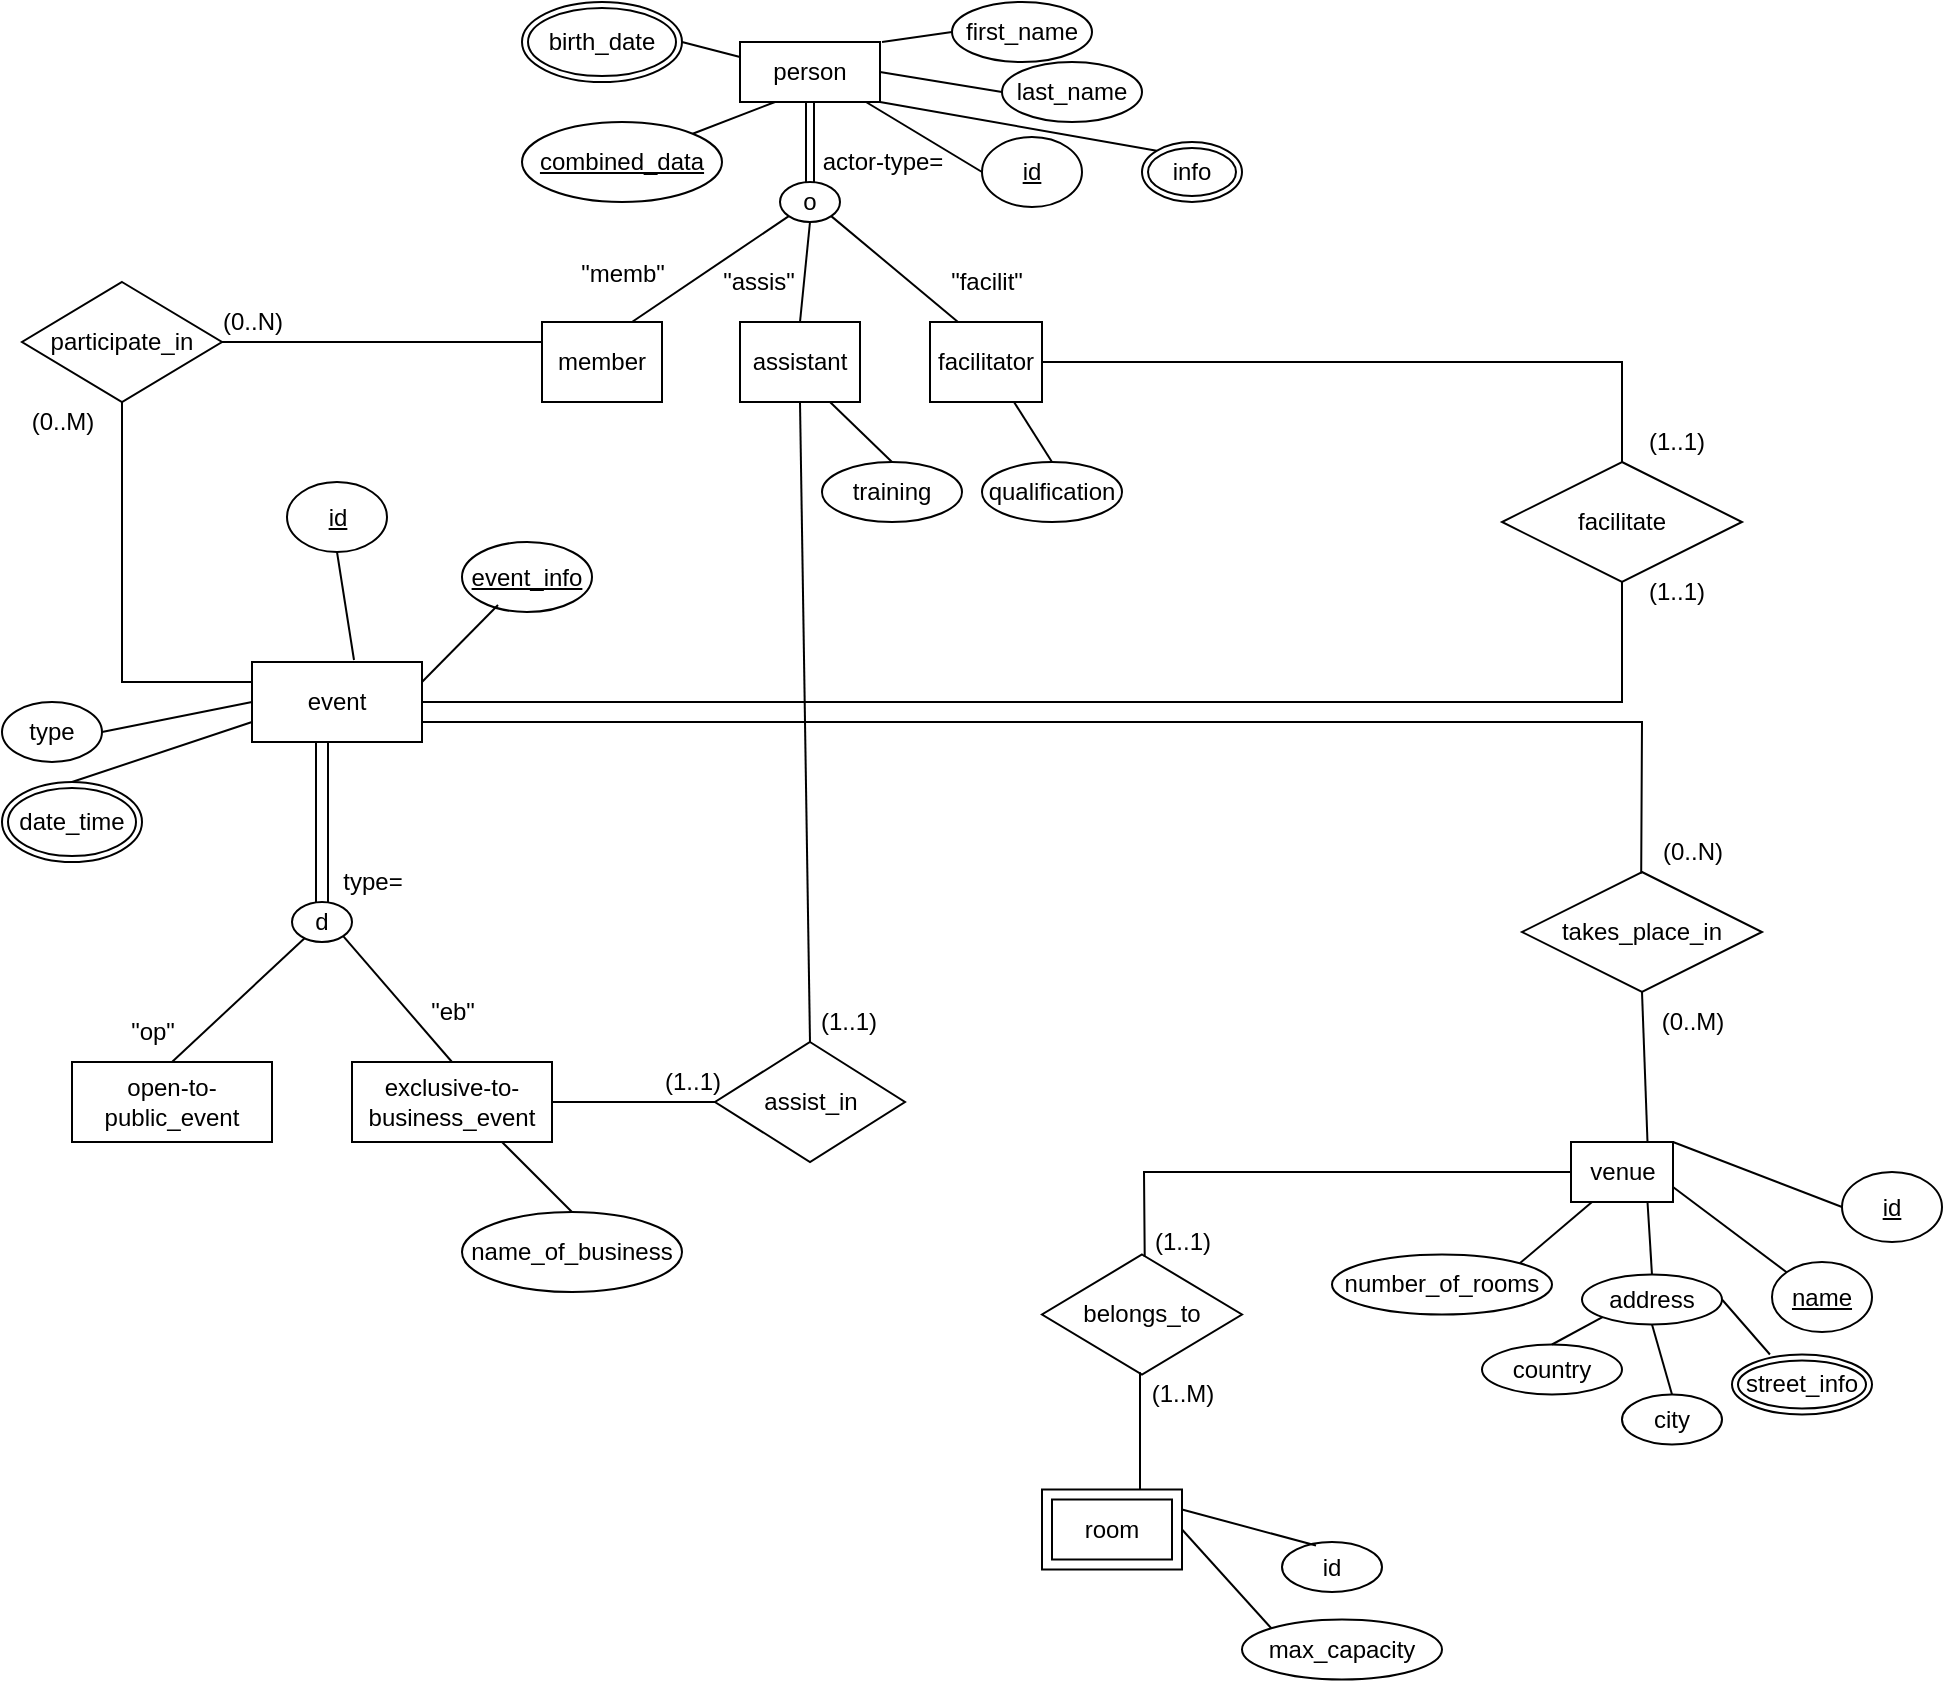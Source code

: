 <mxfile version="12.7.9" type="device"><diagram id="C5RBs43oDa-KdzZeNtuy" name="Page-1"><mxGraphModel dx="1038" dy="575" grid="1" gridSize="10" guides="1" tooltips="1" connect="1" arrows="1" fold="1" page="1" pageScale="1" pageWidth="827" pageHeight="1169" math="0" shadow="0"><root><mxCell id="WIyWlLk6GJQsqaUBKTNV-0"/><mxCell id="WIyWlLk6GJQsqaUBKTNV-1" parent="WIyWlLk6GJQsqaUBKTNV-0"/><mxCell id="pHAoigAZO1YFqSzUqX9F-5" value="" style="shape=link;html=1;width=4;entryX=0.5;entryY=1;entryDx=0;entryDy=0;" parent="WIyWlLk6GJQsqaUBKTNV-1" target="pHAoigAZO1YFqSzUqX9F-8" edge="1"><mxGeometry width="50" height="50" relative="1" as="geometry"><mxPoint x="414" y="90" as="sourcePoint"/><mxPoint x="414" y="42" as="targetPoint"/></mxGeometry></mxCell><mxCell id="pHAoigAZO1YFqSzUqX9F-6" value="o" style="ellipse;whiteSpace=wrap;html=1;" parent="WIyWlLk6GJQsqaUBKTNV-1" vertex="1"><mxGeometry x="399" y="90" width="30" height="20" as="geometry"/></mxCell><mxCell id="pHAoigAZO1YFqSzUqX9F-8" value="person" style="rounded=0;whiteSpace=wrap;html=1;" parent="WIyWlLk6GJQsqaUBKTNV-1" vertex="1"><mxGeometry x="379" y="20" width="70" height="30" as="geometry"/></mxCell><mxCell id="pHAoigAZO1YFqSzUqX9F-9" value="assistant" style="rounded=0;whiteSpace=wrap;html=1;" parent="WIyWlLk6GJQsqaUBKTNV-1" vertex="1"><mxGeometry x="379" y="160" width="60" height="40" as="geometry"/></mxCell><mxCell id="pHAoigAZO1YFqSzUqX9F-10" value="member" style="rounded=0;whiteSpace=wrap;html=1;" parent="WIyWlLk6GJQsqaUBKTNV-1" vertex="1"><mxGeometry x="280" y="160" width="60" height="40" as="geometry"/></mxCell><mxCell id="pHAoigAZO1YFqSzUqX9F-15" value="" style="endArrow=none;html=1;rounded=0;entryX=0.5;entryY=0;entryDx=0;entryDy=0;exitX=0.5;exitY=1;exitDx=0;exitDy=0;" parent="WIyWlLk6GJQsqaUBKTNV-1" source="pHAoigAZO1YFqSzUqX9F-6" target="pHAoigAZO1YFqSzUqX9F-9" edge="1"><mxGeometry relative="1" as="geometry"><mxPoint x="409" y="120" as="sourcePoint"/><mxPoint x="589" y="99.5" as="targetPoint"/></mxGeometry></mxCell><mxCell id="pHAoigAZO1YFqSzUqX9F-16" value="" style="endArrow=none;html=1;rounded=0;entryX=0.75;entryY=0;entryDx=0;entryDy=0;exitX=0;exitY=1;exitDx=0;exitDy=0;" parent="WIyWlLk6GJQsqaUBKTNV-1" source="pHAoigAZO1YFqSzUqX9F-6" target="pHAoigAZO1YFqSzUqX9F-10" edge="1"><mxGeometry relative="1" as="geometry"><mxPoint x="420" y="130" as="sourcePoint"/><mxPoint x="485" y="160" as="targetPoint"/></mxGeometry></mxCell><mxCell id="pHAoigAZO1YFqSzUqX9F-18" value="event" style="rounded=0;whiteSpace=wrap;html=1;strokeWidth=1;" parent="WIyWlLk6GJQsqaUBKTNV-1" vertex="1"><mxGeometry x="135" y="330" width="85" height="40" as="geometry"/></mxCell><mxCell id="pHAoigAZO1YFqSzUqX9F-19" value="facilitator" style="rounded=0;whiteSpace=wrap;html=1;" parent="WIyWlLk6GJQsqaUBKTNV-1" vertex="1"><mxGeometry x="474" y="160" width="56" height="40" as="geometry"/></mxCell><mxCell id="pHAoigAZO1YFqSzUqX9F-21" value="" style="endArrow=none;html=1;exitX=0.25;exitY=0;exitDx=0;exitDy=0;entryX=1;entryY=1;entryDx=0;entryDy=0;" parent="WIyWlLk6GJQsqaUBKTNV-1" source="pHAoigAZO1YFqSzUqX9F-19" target="pHAoigAZO1YFqSzUqX9F-6" edge="1"><mxGeometry width="50" height="50" relative="1" as="geometry"><mxPoint x="460" y="150" as="sourcePoint"/><mxPoint x="510" y="100" as="targetPoint"/></mxGeometry></mxCell><mxCell id="pHAoigAZO1YFqSzUqX9F-27" value="first_name" style="ellipse;whiteSpace=wrap;html=1;" parent="WIyWlLk6GJQsqaUBKTNV-1" vertex="1"><mxGeometry x="485" width="70" height="30" as="geometry"/></mxCell><mxCell id="pHAoigAZO1YFqSzUqX9F-29" value="last_name" style="ellipse;whiteSpace=wrap;html=1;" parent="WIyWlLk6GJQsqaUBKTNV-1" vertex="1"><mxGeometry x="510" y="30" width="70" height="30" as="geometry"/></mxCell><mxCell id="pHAoigAZO1YFqSzUqX9F-38" value="" style="endArrow=none;html=1;" parent="WIyWlLk6GJQsqaUBKTNV-1" edge="1"><mxGeometry width="50" height="50" relative="1" as="geometry"><mxPoint x="450" y="20" as="sourcePoint"/><mxPoint x="485" y="15" as="targetPoint"/></mxGeometry></mxCell><mxCell id="pHAoigAZO1YFqSzUqX9F-39" value="" style="endArrow=none;html=1;exitX=1;exitY=0.5;exitDx=0;exitDy=0;entryX=0;entryY=0.5;entryDx=0;entryDy=0;" parent="WIyWlLk6GJQsqaUBKTNV-1" source="pHAoigAZO1YFqSzUqX9F-8" target="pHAoigAZO1YFqSzUqX9F-29" edge="1"><mxGeometry width="50" height="50" relative="1" as="geometry"><mxPoint x="460" y="40" as="sourcePoint"/><mxPoint x="495" y="25" as="targetPoint"/></mxGeometry></mxCell><mxCell id="pHAoigAZO1YFqSzUqX9F-40" value="" style="endArrow=none;html=1;entryX=0;entryY=0;entryDx=0;entryDy=0;exitX=1;exitY=1;exitDx=0;exitDy=0;" parent="WIyWlLk6GJQsqaUBKTNV-1" source="pHAoigAZO1YFqSzUqX9F-8" target="pHAoigAZO1YFqSzUqX9F-110" edge="1"><mxGeometry width="50" height="50" relative="1" as="geometry"><mxPoint x="449" y="65" as="sourcePoint"/><mxPoint x="527.322" y="74.393" as="targetPoint"/></mxGeometry></mxCell><mxCell id="pHAoigAZO1YFqSzUqX9F-41" value="" style="endArrow=none;html=1;exitX=0.9;exitY=1;exitDx=0;exitDy=0;exitPerimeter=0;entryX=0;entryY=0.5;entryDx=0;entryDy=0;" parent="WIyWlLk6GJQsqaUBKTNV-1" source="pHAoigAZO1YFqSzUqX9F-8" target="pHAoigAZO1YFqSzUqX9F-105" edge="1"><mxGeometry width="50" height="50" relative="1" as="geometry"><mxPoint x="440" y="74" as="sourcePoint"/><mxPoint x="450" y="70" as="targetPoint"/><Array as="points"/></mxGeometry></mxCell><mxCell id="pHAoigAZO1YFqSzUqX9F-43" value="" style="endArrow=none;html=1;exitX=0.25;exitY=1;exitDx=0;exitDy=0;entryX=1;entryY=0;entryDx=0;entryDy=0;" parent="WIyWlLk6GJQsqaUBKTNV-1" source="pHAoigAZO1YFqSzUqX9F-8" target="pHAoigAZO1YFqSzUqX9F-107" edge="1"><mxGeometry width="50" height="50" relative="1" as="geometry"><mxPoint x="479" y="80" as="sourcePoint"/><mxPoint x="310" y="76" as="targetPoint"/></mxGeometry></mxCell><mxCell id="pHAoigAZO1YFqSzUqX9F-44" value="" style="endArrow=none;html=1;exitX=0;exitY=0.25;exitDx=0;exitDy=0;entryX=1;entryY=0.5;entryDx=0;entryDy=0;" parent="WIyWlLk6GJQsqaUBKTNV-1" source="pHAoigAZO1YFqSzUqX9F-8" target="pHAoigAZO1YFqSzUqX9F-183" edge="1"><mxGeometry width="50" height="50" relative="1" as="geometry"><mxPoint x="379.68" y="20" as="sourcePoint"/><mxPoint x="360" y="25" as="targetPoint"/></mxGeometry></mxCell><mxCell id="pHAoigAZO1YFqSzUqX9F-65" value="qualification" style="ellipse;whiteSpace=wrap;html=1;" parent="WIyWlLk6GJQsqaUBKTNV-1" vertex="1"><mxGeometry x="500" y="230" width="70" height="30" as="geometry"/></mxCell><mxCell id="pHAoigAZO1YFqSzUqX9F-67" value="" style="endArrow=none;html=1;exitX=0.5;exitY=0;exitDx=0;exitDy=0;entryX=0.75;entryY=1;entryDx=0;entryDy=0;" parent="WIyWlLk6GJQsqaUBKTNV-1" source="pHAoigAZO1YFqSzUqX9F-65" target="pHAoigAZO1YFqSzUqX9F-19" edge="1"><mxGeometry width="50" height="50" relative="1" as="geometry"><mxPoint x="570" y="230" as="sourcePoint"/><mxPoint x="524" y="200" as="targetPoint"/></mxGeometry></mxCell><mxCell id="pHAoigAZO1YFqSzUqX9F-70" value="type" style="ellipse;whiteSpace=wrap;html=1;" parent="WIyWlLk6GJQsqaUBKTNV-1" vertex="1"><mxGeometry x="10" y="350" width="50" height="30" as="geometry"/></mxCell><mxCell id="pHAoigAZO1YFqSzUqX9F-76" value="" style="endArrow=none;html=1;exitX=0.6;exitY=-0.025;exitDx=0;exitDy=0;entryX=0.5;entryY=1;entryDx=0;entryDy=0;exitPerimeter=0;" parent="WIyWlLk6GJQsqaUBKTNV-1" source="pHAoigAZO1YFqSzUqX9F-18" target="pHAoigAZO1YFqSzUqX9F-99" edge="1"><mxGeometry width="50" height="50" relative="1" as="geometry"><mxPoint x="190" y="360" as="sourcePoint"/><mxPoint x="144.749" y="374.393" as="targetPoint"/></mxGeometry></mxCell><mxCell id="pHAoigAZO1YFqSzUqX9F-78" value="" style="endArrow=none;html=1;entryX=0;entryY=0.5;entryDx=0;entryDy=0;exitX=1;exitY=0.5;exitDx=0;exitDy=0;" parent="WIyWlLk6GJQsqaUBKTNV-1" source="pHAoigAZO1YFqSzUqX9F-70" target="pHAoigAZO1YFqSzUqX9F-18" edge="1"><mxGeometry width="50" height="50" relative="1" as="geometry"><mxPoint x="190" y="400" as="sourcePoint"/><mxPoint x="210" y="380" as="targetPoint"/></mxGeometry></mxCell><mxCell id="pHAoigAZO1YFqSzUqX9F-80" value="max_capacity" style="ellipse;whiteSpace=wrap;html=1;" parent="WIyWlLk6GJQsqaUBKTNV-1" vertex="1"><mxGeometry x="630" y="808.75" width="100" height="30" as="geometry"/></mxCell><mxCell id="pHAoigAZO1YFqSzUqX9F-84" value="" style="endArrow=none;html=1;exitX=0.5;exitY=0;exitDx=0;exitDy=0;entryX=0;entryY=0.75;entryDx=0;entryDy=0;" parent="WIyWlLk6GJQsqaUBKTNV-1" source="pHAoigAZO1YFqSzUqX9F-185" target="pHAoigAZO1YFqSzUqX9F-18" edge="1"><mxGeometry width="50" height="50" relative="1" as="geometry"><mxPoint x="229.322" y="320.607" as="sourcePoint"/><mxPoint x="190" y="340" as="targetPoint"/></mxGeometry></mxCell><mxCell id="pHAoigAZO1YFqSzUqX9F-85" value="" style="endArrow=none;html=1;exitX=0;exitY=0;exitDx=0;exitDy=0;entryX=1;entryY=0.5;entryDx=0;entryDy=0;" parent="WIyWlLk6GJQsqaUBKTNV-1" source="pHAoigAZO1YFqSzUqX9F-80" target="QxSWg7BiwDzuEW-88q1s-0" edge="1"><mxGeometry width="50" height="50" relative="1" as="geometry"><mxPoint x="666.75" y="734.36" as="sourcePoint"/><mxPoint x="605.5" y="771.25" as="targetPoint"/></mxGeometry></mxCell><mxCell id="pHAoigAZO1YFqSzUqX9F-86" value="" style="endArrow=none;html=1;exitX=0;exitY=0.5;exitDx=0;exitDy=0;entryX=1;entryY=0;entryDx=0;entryDy=0;" parent="WIyWlLk6GJQsqaUBKTNV-1" source="pHAoigAZO1YFqSzUqX9F-104" target="QxSWg7BiwDzuEW-88q1s-3" edge="1"><mxGeometry width="50" height="50" relative="1" as="geometry"><mxPoint x="660.5" y="782.75" as="sourcePoint"/><mxPoint x="605.5" y="756.25" as="targetPoint"/></mxGeometry></mxCell><mxCell id="pHAoigAZO1YFqSzUqX9F-97" value="number_of_rooms" style="ellipse;whiteSpace=wrap;html=1;" parent="WIyWlLk6GJQsqaUBKTNV-1" vertex="1"><mxGeometry x="675" y="626.25" width="110" height="30" as="geometry"/></mxCell><mxCell id="pHAoigAZO1YFqSzUqX9F-98" value="" style="endArrow=none;html=1;entryX=1;entryY=0;entryDx=0;entryDy=0;" parent="WIyWlLk6GJQsqaUBKTNV-1" target="pHAoigAZO1YFqSzUqX9F-97" edge="1"><mxGeometry width="50" height="50" relative="1" as="geometry"><mxPoint x="805" y="600" as="sourcePoint"/><mxPoint x="743.999" y="632.443" as="targetPoint"/></mxGeometry></mxCell><mxCell id="pHAoigAZO1YFqSzUqX9F-99" value="id" style="ellipse;whiteSpace=wrap;html=1;align=center;fontStyle=4;" parent="WIyWlLk6GJQsqaUBKTNV-1" vertex="1"><mxGeometry x="152.5" y="240" width="50" height="35" as="geometry"/></mxCell><mxCell id="pHAoigAZO1YFqSzUqX9F-104" value="id" style="ellipse;whiteSpace=wrap;html=1;align=center;fontStyle=4;" parent="WIyWlLk6GJQsqaUBKTNV-1" vertex="1"><mxGeometry x="930" y="585" width="50" height="35" as="geometry"/></mxCell><mxCell id="pHAoigAZO1YFqSzUqX9F-105" value="id" style="ellipse;whiteSpace=wrap;html=1;align=center;fontStyle=4;" parent="WIyWlLk6GJQsqaUBKTNV-1" vertex="1"><mxGeometry x="500" y="67.5" width="50" height="35" as="geometry"/></mxCell><mxCell id="pHAoigAZO1YFqSzUqX9F-107" value="combined_data" style="ellipse;whiteSpace=wrap;html=1;align=center;fontStyle=4;" parent="WIyWlLk6GJQsqaUBKTNV-1" vertex="1"><mxGeometry x="270" y="60" width="100" height="40" as="geometry"/></mxCell><mxCell id="pHAoigAZO1YFqSzUqX9F-110" value="info" style="ellipse;shape=doubleEllipse;margin=3;whiteSpace=wrap;html=1;align=center;" parent="WIyWlLk6GJQsqaUBKTNV-1" vertex="1"><mxGeometry x="580" y="70" width="50" height="30" as="geometry"/></mxCell><mxCell id="pHAoigAZO1YFqSzUqX9F-113" value="address" style="ellipse;whiteSpace=wrap;html=1;align=center;" parent="WIyWlLk6GJQsqaUBKTNV-1" vertex="1"><mxGeometry x="800" y="636.25" width="70" height="25" as="geometry"/></mxCell><mxCell id="pHAoigAZO1YFqSzUqX9F-114" value="" style="endArrow=none;html=1;entryX=0.5;entryY=0;entryDx=0;entryDy=0;exitX=0.75;exitY=1;exitDx=0;exitDy=0;" parent="WIyWlLk6GJQsqaUBKTNV-1" source="QxSWg7BiwDzuEW-88q1s-3" target="pHAoigAZO1YFqSzUqX9F-113" edge="1"><mxGeometry width="50" height="50" relative="1" as="geometry"><mxPoint x="840" y="607" as="sourcePoint"/><mxPoint x="778.891" y="640.643" as="targetPoint"/></mxGeometry></mxCell><mxCell id="pHAoigAZO1YFqSzUqX9F-116" value="city" style="ellipse;whiteSpace=wrap;html=1;align=center;" parent="WIyWlLk6GJQsqaUBKTNV-1" vertex="1"><mxGeometry x="820" y="696.25" width="50" height="25" as="geometry"/></mxCell><mxCell id="pHAoigAZO1YFqSzUqX9F-117" value="country" style="ellipse;whiteSpace=wrap;html=1;align=center;" parent="WIyWlLk6GJQsqaUBKTNV-1" vertex="1"><mxGeometry x="750" y="671.25" width="70" height="25" as="geometry"/></mxCell><mxCell id="pHAoigAZO1YFqSzUqX9F-120" value="street_info" style="ellipse;shape=doubleEllipse;margin=3;whiteSpace=wrap;html=1;align=center;" parent="WIyWlLk6GJQsqaUBKTNV-1" vertex="1"><mxGeometry x="875" y="676.25" width="70" height="30" as="geometry"/></mxCell><mxCell id="pHAoigAZO1YFqSzUqX9F-123" value="" style="endArrow=none;html=1;entryX=0.5;entryY=0;entryDx=0;entryDy=0;exitX=0;exitY=1;exitDx=0;exitDy=0;" parent="WIyWlLk6GJQsqaUBKTNV-1" source="pHAoigAZO1YFqSzUqX9F-113" target="pHAoigAZO1YFqSzUqX9F-117" edge="1"><mxGeometry width="50" height="50" relative="1" as="geometry"><mxPoint x="840" y="618.25" as="sourcePoint"/><mxPoint x="845" y="646.25" as="targetPoint"/></mxGeometry></mxCell><mxCell id="pHAoigAZO1YFqSzUqX9F-124" value="" style="endArrow=none;html=1;entryX=0.5;entryY=1;entryDx=0;entryDy=0;exitX=0.5;exitY=0;exitDx=0;exitDy=0;" parent="WIyWlLk6GJQsqaUBKTNV-1" source="pHAoigAZO1YFqSzUqX9F-116" target="pHAoigAZO1YFqSzUqX9F-113" edge="1"><mxGeometry width="50" height="50" relative="1" as="geometry"><mxPoint x="850" y="628.25" as="sourcePoint"/><mxPoint x="855" y="656.25" as="targetPoint"/></mxGeometry></mxCell><mxCell id="pHAoigAZO1YFqSzUqX9F-125" value="" style="endArrow=none;html=1;entryX=0.271;entryY=0;entryDx=0;entryDy=0;exitX=1;exitY=0.5;exitDx=0;exitDy=0;entryPerimeter=0;" parent="WIyWlLk6GJQsqaUBKTNV-1" source="pHAoigAZO1YFqSzUqX9F-113" target="pHAoigAZO1YFqSzUqX9F-120" edge="1"><mxGeometry width="50" height="50" relative="1" as="geometry"><mxPoint x="860" y="638.25" as="sourcePoint"/><mxPoint x="865" y="666.25" as="targetPoint"/></mxGeometry></mxCell><mxCell id="pHAoigAZO1YFqSzUqX9F-126" value="facilitate" style="shape=rhombus;perimeter=rhombusPerimeter;whiteSpace=wrap;html=1;align=center;" parent="WIyWlLk6GJQsqaUBKTNV-1" vertex="1"><mxGeometry x="760" y="230" width="120" height="60" as="geometry"/></mxCell><mxCell id="pHAoigAZO1YFqSzUqX9F-127" value="participate_in" style="shape=rhombus;perimeter=rhombusPerimeter;whiteSpace=wrap;html=1;align=center;" parent="WIyWlLk6GJQsqaUBKTNV-1" vertex="1"><mxGeometry x="20" y="140" width="100" height="60" as="geometry"/></mxCell><mxCell id="pHAoigAZO1YFqSzUqX9F-128" value="belongs_to" style="shape=rhombus;perimeter=rhombusPerimeter;whiteSpace=wrap;html=1;align=center;" parent="WIyWlLk6GJQsqaUBKTNV-1" vertex="1"><mxGeometry x="530" y="626.25" width="100" height="60" as="geometry"/></mxCell><mxCell id="pHAoigAZO1YFqSzUqX9F-129" value="assist_in" style="shape=rhombus;perimeter=rhombusPerimeter;whiteSpace=wrap;html=1;align=center;" parent="WIyWlLk6GJQsqaUBKTNV-1" vertex="1"><mxGeometry x="366.5" y="520" width="95" height="60" as="geometry"/></mxCell><mxCell id="pHAoigAZO1YFqSzUqX9F-136" value="&lt;span lang=&quot;EN-GB&quot;&gt;exclusive-to-business_event &lt;/span&gt;" style="whiteSpace=wrap;html=1;align=center;" parent="WIyWlLk6GJQsqaUBKTNV-1" vertex="1"><mxGeometry x="185" y="530" width="100" height="40" as="geometry"/></mxCell><mxCell id="pHAoigAZO1YFqSzUqX9F-137" value="&lt;span lang=&quot;EN-GB&quot;&gt;open-to-public&lt;/span&gt;_event" style="whiteSpace=wrap;html=1;align=center;" parent="WIyWlLk6GJQsqaUBKTNV-1" vertex="1"><mxGeometry x="45" y="530" width="100" height="40" as="geometry"/></mxCell><mxCell id="pHAoigAZO1YFqSzUqX9F-138" value="" style="endArrow=none;html=1;entryX=0.5;entryY=0;entryDx=0;entryDy=0;exitX=1;exitY=1;exitDx=0;exitDy=0;" parent="WIyWlLk6GJQsqaUBKTNV-1" source="pHAoigAZO1YFqSzUqX9F-141" target="pHAoigAZO1YFqSzUqX9F-136" edge="1"><mxGeometry width="50" height="50" relative="1" as="geometry"><mxPoint x="165" y="463.75" as="sourcePoint"/><mxPoint x="418.891" y="478.143" as="targetPoint"/></mxGeometry></mxCell><mxCell id="pHAoigAZO1YFqSzUqX9F-139" value="" style="endArrow=none;html=1;entryX=0.5;entryY=0;entryDx=0;entryDy=0;" parent="WIyWlLk6GJQsqaUBKTNV-1" source="pHAoigAZO1YFqSzUqX9F-141" target="pHAoigAZO1YFqSzUqX9F-137" edge="1"><mxGeometry width="50" height="50" relative="1" as="geometry"><mxPoint x="155" y="463.75" as="sourcePoint"/><mxPoint x="197" y="513.75" as="targetPoint"/></mxGeometry></mxCell><mxCell id="pHAoigAZO1YFqSzUqX9F-140" value="" style="shape=link;html=1;width=-6;exitX=0.5;exitY=0;exitDx=0;exitDy=0;" parent="WIyWlLk6GJQsqaUBKTNV-1" source="pHAoigAZO1YFqSzUqX9F-141" edge="1"><mxGeometry width="50" height="50" relative="1" as="geometry"><mxPoint x="240" y="390" as="sourcePoint"/><mxPoint x="170" y="370" as="targetPoint"/></mxGeometry></mxCell><mxCell id="pHAoigAZO1YFqSzUqX9F-141" value="d" style="ellipse;whiteSpace=wrap;html=1;" parent="WIyWlLk6GJQsqaUBKTNV-1" vertex="1"><mxGeometry x="155" y="450" width="30" height="20" as="geometry"/></mxCell><mxCell id="pHAoigAZO1YFqSzUqX9F-144" value="type=" style="text;html=1;align=center;verticalAlign=middle;resizable=0;points=[];autosize=1;" parent="WIyWlLk6GJQsqaUBKTNV-1" vertex="1"><mxGeometry x="175" y="430" width="40" height="20" as="geometry"/></mxCell><mxCell id="pHAoigAZO1YFqSzUqX9F-145" value="&quot;eb&quot;" style="text;html=1;align=center;verticalAlign=middle;resizable=0;points=[];autosize=1;" parent="WIyWlLk6GJQsqaUBKTNV-1" vertex="1"><mxGeometry x="215" y="495" width="40" height="20" as="geometry"/></mxCell><mxCell id="pHAoigAZO1YFqSzUqX9F-148" value="&quot;op&quot;" style="text;html=1;align=center;verticalAlign=middle;resizable=0;points=[];autosize=1;" parent="WIyWlLk6GJQsqaUBKTNV-1" vertex="1"><mxGeometry x="65" y="505" width="40" height="20" as="geometry"/></mxCell><mxCell id="pHAoigAZO1YFqSzUqX9F-177" value="name_of_business" style="ellipse;whiteSpace=wrap;html=1;align=center;" parent="WIyWlLk6GJQsqaUBKTNV-1" vertex="1"><mxGeometry x="240" y="605" width="110" height="40" as="geometry"/></mxCell><mxCell id="pHAoigAZO1YFqSzUqX9F-179" value="" style="endArrow=none;html=1;exitX=0.75;exitY=1;exitDx=0;exitDy=0;entryX=0.5;entryY=0;entryDx=0;entryDy=0;" parent="WIyWlLk6GJQsqaUBKTNV-1" source="pHAoigAZO1YFqSzUqX9F-136" target="pHAoigAZO1YFqSzUqX9F-177" edge="1"><mxGeometry width="50" height="50" relative="1" as="geometry"><mxPoint x="195" y="370" as="sourcePoint"/><mxPoint x="292.932" y="352.806" as="targetPoint"/></mxGeometry></mxCell><mxCell id="pHAoigAZO1YFqSzUqX9F-183" value="birth_date" style="ellipse;shape=doubleEllipse;margin=3;whiteSpace=wrap;html=1;align=center;" parent="WIyWlLk6GJQsqaUBKTNV-1" vertex="1"><mxGeometry x="270" width="80" height="40" as="geometry"/></mxCell><mxCell id="pHAoigAZO1YFqSzUqX9F-185" value="date_time" style="ellipse;shape=doubleEllipse;margin=3;whiteSpace=wrap;html=1;align=center;" parent="WIyWlLk6GJQsqaUBKTNV-1" vertex="1"><mxGeometry x="10" y="390" width="70" height="40" as="geometry"/></mxCell><mxCell id="pHAoigAZO1YFqSzUqX9F-189" value="takes_place_in" style="shape=rhombus;perimeter=rhombusPerimeter;whiteSpace=wrap;html=1;align=center;" parent="WIyWlLk6GJQsqaUBKTNV-1" vertex="1"><mxGeometry x="770" y="435" width="120" height="60" as="geometry"/></mxCell><mxCell id="pHAoigAZO1YFqSzUqX9F-222" value="(0..M)" style="text;html=1;align=center;verticalAlign=middle;resizable=0;points=[];autosize=1;" parent="WIyWlLk6GJQsqaUBKTNV-1" vertex="1"><mxGeometry x="830" y="500" width="50" height="20" as="geometry"/></mxCell><mxCell id="pHAoigAZO1YFqSzUqX9F-223" value="(0..N)" style="text;html=1;align=center;verticalAlign=middle;resizable=0;points=[];autosize=1;" parent="WIyWlLk6GJQsqaUBKTNV-1" vertex="1"><mxGeometry x="835" y="415" width="40" height="20" as="geometry"/></mxCell><mxCell id="pHAoigAZO1YFqSzUqX9F-224" value="(1..1)" style="text;html=1;align=center;verticalAlign=middle;resizable=0;points=[];autosize=1;" parent="WIyWlLk6GJQsqaUBKTNV-1" vertex="1"><mxGeometry x="580" y="610" width="40" height="20" as="geometry"/></mxCell><mxCell id="pHAoigAZO1YFqSzUqX9F-226" value="(1..M)" style="text;html=1;align=center;verticalAlign=middle;resizable=0;points=[];autosize=1;" parent="WIyWlLk6GJQsqaUBKTNV-1" vertex="1"><mxGeometry x="575" y="686.25" width="50" height="20" as="geometry"/></mxCell><mxCell id="pHAoigAZO1YFqSzUqX9F-227" value="(1..1)" style="text;html=1;align=center;verticalAlign=middle;resizable=0;points=[];autosize=1;" parent="WIyWlLk6GJQsqaUBKTNV-1" vertex="1"><mxGeometry x="827" y="285" width="40" height="20" as="geometry"/></mxCell><mxCell id="pHAoigAZO1YFqSzUqX9F-228" value="(1..1)" style="text;html=1;align=center;verticalAlign=middle;resizable=0;points=[];autosize=1;" parent="WIyWlLk6GJQsqaUBKTNV-1" vertex="1"><mxGeometry x="827" y="210" width="40" height="20" as="geometry"/></mxCell><mxCell id="pHAoigAZO1YFqSzUqX9F-229" value="(0..N)" style="text;html=1;align=center;verticalAlign=middle;resizable=0;points=[];autosize=1;" parent="WIyWlLk6GJQsqaUBKTNV-1" vertex="1"><mxGeometry x="115" y="150" width="40" height="20" as="geometry"/></mxCell><mxCell id="pHAoigAZO1YFqSzUqX9F-230" value="(0..M)" style="text;html=1;align=center;verticalAlign=middle;resizable=0;points=[];autosize=1;" parent="WIyWlLk6GJQsqaUBKTNV-1" vertex="1"><mxGeometry x="15" y="200" width="50" height="20" as="geometry"/></mxCell><mxCell id="pHAoigAZO1YFqSzUqX9F-233" value="(1..1)" style="text;html=1;align=center;verticalAlign=middle;resizable=0;points=[];autosize=1;" parent="WIyWlLk6GJQsqaUBKTNV-1" vertex="1"><mxGeometry x="413" y="500" width="40" height="20" as="geometry"/></mxCell><mxCell id="pHAoigAZO1YFqSzUqX9F-236" value="(1..1)" style="text;html=1;align=center;verticalAlign=middle;resizable=0;points=[];autosize=1;" parent="WIyWlLk6GJQsqaUBKTNV-1" vertex="1"><mxGeometry x="335" y="530" width="40" height="20" as="geometry"/></mxCell><mxCell id="pHAoigAZO1YFqSzUqX9F-237" value="" style="endArrow=none;html=1;rounded=0;shadow=0;strokeColor=#000000;exitX=1;exitY=0.5;exitDx=0;exitDy=0;entryX=0.5;entryY=0;entryDx=0;entryDy=0;" parent="WIyWlLk6GJQsqaUBKTNV-1" source="pHAoigAZO1YFqSzUqX9F-19" target="pHAoigAZO1YFqSzUqX9F-126" edge="1"><mxGeometry relative="1" as="geometry"><mxPoint x="320" y="480" as="sourcePoint"/><mxPoint x="820" y="180" as="targetPoint"/><Array as="points"><mxPoint x="820" y="180"/></Array></mxGeometry></mxCell><mxCell id="pHAoigAZO1YFqSzUqX9F-238" value="" style="endArrow=none;html=1;rounded=0;shadow=0;strokeColor=#000000;entryX=0.5;entryY=1;entryDx=0;entryDy=0;exitX=1;exitY=0.5;exitDx=0;exitDy=0;" parent="WIyWlLk6GJQsqaUBKTNV-1" source="pHAoigAZO1YFqSzUqX9F-18" target="pHAoigAZO1YFqSzUqX9F-126" edge="1"><mxGeometry relative="1" as="geometry"><mxPoint x="320" y="480" as="sourcePoint"/><mxPoint x="480" y="480" as="targetPoint"/><Array as="points"><mxPoint x="820" y="350"/></Array></mxGeometry></mxCell><mxCell id="pHAoigAZO1YFqSzUqX9F-239" value="" style="endArrow=none;html=1;rounded=0;shadow=0;strokeColor=#000000;entryX=0.5;entryY=1;entryDx=0;entryDy=0;exitX=0.75;exitY=0;exitDx=0;exitDy=0;" parent="WIyWlLk6GJQsqaUBKTNV-1" source="QxSWg7BiwDzuEW-88q1s-3" target="pHAoigAZO1YFqSzUqX9F-189" edge="1"><mxGeometry relative="1" as="geometry"><mxPoint x="830" y="565" as="sourcePoint"/><mxPoint x="600" y="530" as="targetPoint"/></mxGeometry></mxCell><mxCell id="pHAoigAZO1YFqSzUqX9F-240" value="" style="endArrow=none;html=1;rounded=0;shadow=0;strokeColor=#000000;entryX=0.034;entryY=0.876;entryDx=0;entryDy=0;entryPerimeter=0;exitX=0;exitY=0.5;exitDx=0;exitDy=0;" parent="WIyWlLk6GJQsqaUBKTNV-1" source="QxSWg7BiwDzuEW-88q1s-3" target="pHAoigAZO1YFqSzUqX9F-224" edge="1"><mxGeometry relative="1" as="geometry"><mxPoint x="780" y="585" as="sourcePoint"/><mxPoint x="480" y="480" as="targetPoint"/><Array as="points"><mxPoint x="581" y="585"/></Array></mxGeometry></mxCell><mxCell id="pHAoigAZO1YFqSzUqX9F-241" value="" style="endArrow=none;html=1;rounded=0;shadow=0;strokeColor=#000000;entryX=0.08;entryY=-0.054;entryDx=0;entryDy=0;entryPerimeter=0;" parent="WIyWlLk6GJQsqaUBKTNV-1" target="pHAoigAZO1YFqSzUqX9F-226" edge="1"><mxGeometry relative="1" as="geometry"><mxPoint x="579" y="749" as="sourcePoint"/><mxPoint x="480" y="540" as="targetPoint"/></mxGeometry></mxCell><mxCell id="pHAoigAZO1YFqSzUqX9F-242" value="" style="endArrow=none;html=1;rounded=0;shadow=0;strokeColor=#000000;exitX=1;exitY=0.5;exitDx=0;exitDy=0;entryX=0;entryY=0.5;entryDx=0;entryDy=0;" parent="WIyWlLk6GJQsqaUBKTNV-1" source="pHAoigAZO1YFqSzUqX9F-136" target="pHAoigAZO1YFqSzUqX9F-129" edge="1"><mxGeometry relative="1" as="geometry"><mxPoint x="320" y="570" as="sourcePoint"/><mxPoint x="480" y="570" as="targetPoint"/></mxGeometry></mxCell><mxCell id="pHAoigAZO1YFqSzUqX9F-243" value="" style="endArrow=none;html=1;rounded=0;shadow=0;strokeColor=#000000;exitX=0.5;exitY=0;exitDx=0;exitDy=0;entryX=0.5;entryY=1;entryDx=0;entryDy=0;" parent="WIyWlLk6GJQsqaUBKTNV-1" source="pHAoigAZO1YFqSzUqX9F-129" target="pHAoigAZO1YFqSzUqX9F-9" edge="1"><mxGeometry relative="1" as="geometry"><mxPoint x="320" y="570" as="sourcePoint"/><mxPoint x="414" y="230" as="targetPoint"/></mxGeometry></mxCell><mxCell id="pHAoigAZO1YFqSzUqX9F-245" value="" style="endArrow=none;html=1;rounded=0;shadow=0;strokeColor=#000000;exitX=1;exitY=0.75;exitDx=0;exitDy=0;entryX=-0.135;entryY=1.038;entryDx=0;entryDy=0;entryPerimeter=0;" parent="WIyWlLk6GJQsqaUBKTNV-1" source="pHAoigAZO1YFqSzUqX9F-18" target="pHAoigAZO1YFqSzUqX9F-223" edge="1"><mxGeometry relative="1" as="geometry"><mxPoint x="320" y="390" as="sourcePoint"/><mxPoint x="820" y="360" as="targetPoint"/><Array as="points"><mxPoint x="830" y="360"/></Array></mxGeometry></mxCell><mxCell id="pHAoigAZO1YFqSzUqX9F-246" value="" style="endArrow=none;html=1;rounded=0;shadow=0;strokeColor=#000000;entryX=0.5;entryY=1;entryDx=0;entryDy=0;exitX=0;exitY=0.25;exitDx=0;exitDy=0;" parent="WIyWlLk6GJQsqaUBKTNV-1" source="pHAoigAZO1YFqSzUqX9F-18" target="pHAoigAZO1YFqSzUqX9F-127" edge="1"><mxGeometry relative="1" as="geometry"><mxPoint x="320" y="390" as="sourcePoint"/><mxPoint x="480" y="390" as="targetPoint"/><Array as="points"><mxPoint x="70" y="340"/></Array></mxGeometry></mxCell><mxCell id="pHAoigAZO1YFqSzUqX9F-247" value="" style="endArrow=none;html=1;rounded=0;shadow=0;strokeColor=#000000;entryX=0;entryY=0.25;entryDx=0;entryDy=0;exitX=1;exitY=0.5;exitDx=0;exitDy=0;" parent="WIyWlLk6GJQsqaUBKTNV-1" source="pHAoigAZO1YFqSzUqX9F-127" target="pHAoigAZO1YFqSzUqX9F-10" edge="1"><mxGeometry relative="1" as="geometry"><mxPoint x="320" y="390" as="sourcePoint"/><mxPoint x="480" y="390" as="targetPoint"/></mxGeometry></mxCell><mxCell id="QxSWg7BiwDzuEW-88q1s-0" value="room" style="shape=ext;margin=3;double=1;whiteSpace=wrap;html=1;align=center;" parent="WIyWlLk6GJQsqaUBKTNV-1" vertex="1"><mxGeometry x="530" y="743.75" width="70" height="40" as="geometry"/></mxCell><mxCell id="QxSWg7BiwDzuEW-88q1s-3" value="venue" style="rounded=0;whiteSpace=wrap;html=1;" parent="WIyWlLk6GJQsqaUBKTNV-1" vertex="1"><mxGeometry x="794.5" y="570" width="51" height="30" as="geometry"/></mxCell><mxCell id="QxSWg7BiwDzuEW-88q1s-6" value="id" style="ellipse;whiteSpace=wrap;html=1;align=center;" parent="WIyWlLk6GJQsqaUBKTNV-1" vertex="1"><mxGeometry x="650" y="770" width="50" height="25" as="geometry"/></mxCell><mxCell id="QxSWg7BiwDzuEW-88q1s-7" value="" style="endArrow=none;html=1;entryX=1;entryY=0.25;entryDx=0;entryDy=0;exitX=0.34;exitY=0.07;exitDx=0;exitDy=0;exitPerimeter=0;" parent="WIyWlLk6GJQsqaUBKTNV-1" source="QxSWg7BiwDzuEW-88q1s-6" target="QxSWg7BiwDzuEW-88q1s-0" edge="1"><mxGeometry width="50" height="50" relative="1" as="geometry"><mxPoint x="855" y="706.25" as="sourcePoint"/><mxPoint x="845" y="671.25" as="targetPoint"/></mxGeometry></mxCell><mxCell id="IQ3SERTesJUP_5I67ieB-0" value="actor-type=" style="text;html=1;align=center;verticalAlign=middle;resizable=0;points=[];autosize=1;" parent="WIyWlLk6GJQsqaUBKTNV-1" vertex="1"><mxGeometry x="415" y="70" width="70" height="20" as="geometry"/></mxCell><mxCell id="IQ3SERTesJUP_5I67ieB-1" value="&quot;memb&quot;" style="text;html=1;align=center;verticalAlign=middle;resizable=0;points=[];autosize=1;" parent="WIyWlLk6GJQsqaUBKTNV-1" vertex="1"><mxGeometry x="290" y="126" width="60" height="20" as="geometry"/></mxCell><mxCell id="IQ3SERTesJUP_5I67ieB-2" value="&quot;assis&quot;" style="text;html=1;align=center;verticalAlign=middle;resizable=0;points=[];autosize=1;" parent="WIyWlLk6GJQsqaUBKTNV-1" vertex="1"><mxGeometry x="363" y="130" width="50" height="20" as="geometry"/></mxCell><mxCell id="IQ3SERTesJUP_5I67ieB-3" value="&quot;facilit&quot;" style="text;html=1;align=center;verticalAlign=middle;resizable=0;points=[];autosize=1;" parent="WIyWlLk6GJQsqaUBKTNV-1" vertex="1"><mxGeometry x="477" y="130" width="50" height="20" as="geometry"/></mxCell><mxCell id="-Xf7JGKnoMkrquHCdkZx-0" value="event_info" style="ellipse;whiteSpace=wrap;html=1;align=center;fontStyle=4;" parent="WIyWlLk6GJQsqaUBKTNV-1" vertex="1"><mxGeometry x="240" y="270" width="65" height="35" as="geometry"/></mxCell><mxCell id="-Xf7JGKnoMkrquHCdkZx-1" value="" style="endArrow=none;html=1;exitX=1;exitY=0.25;exitDx=0;exitDy=0;entryX=0.277;entryY=0.9;entryDx=0;entryDy=0;entryPerimeter=0;" parent="WIyWlLk6GJQsqaUBKTNV-1" source="pHAoigAZO1YFqSzUqX9F-18" target="-Xf7JGKnoMkrquHCdkZx-0" edge="1"><mxGeometry width="50" height="50" relative="1" as="geometry"><mxPoint x="196" y="339" as="sourcePoint"/><mxPoint x="187.5" y="285" as="targetPoint"/></mxGeometry></mxCell><mxCell id="snd7gWLiR8E-2oOyKjbP-0" value="" style="endArrow=none;html=1;entryX=1;entryY=0.75;entryDx=0;entryDy=0;exitX=0;exitY=0;exitDx=0;exitDy=0;" edge="1" parent="WIyWlLk6GJQsqaUBKTNV-1" source="snd7gWLiR8E-2oOyKjbP-1" target="QxSWg7BiwDzuEW-88q1s-3"><mxGeometry width="50" height="50" relative="1" as="geometry"><mxPoint x="920" y="585" as="sourcePoint"/><mxPoint x="855.5" y="595" as="targetPoint"/></mxGeometry></mxCell><mxCell id="snd7gWLiR8E-2oOyKjbP-1" value="name" style="ellipse;whiteSpace=wrap;html=1;align=center;fontStyle=4;" vertex="1" parent="WIyWlLk6GJQsqaUBKTNV-1"><mxGeometry x="895" y="630" width="50" height="35" as="geometry"/></mxCell><mxCell id="snd7gWLiR8E-2oOyKjbP-4" value="training" style="ellipse;whiteSpace=wrap;html=1;" vertex="1" parent="WIyWlLk6GJQsqaUBKTNV-1"><mxGeometry x="420" y="230" width="70" height="30" as="geometry"/></mxCell><mxCell id="snd7gWLiR8E-2oOyKjbP-6" value="" style="endArrow=none;html=1;exitX=0.5;exitY=0;exitDx=0;exitDy=0;entryX=0.75;entryY=1;entryDx=0;entryDy=0;" edge="1" parent="WIyWlLk6GJQsqaUBKTNV-1" source="snd7gWLiR8E-2oOyKjbP-4" target="pHAoigAZO1YFqSzUqX9F-9"><mxGeometry width="50" height="50" relative="1" as="geometry"><mxPoint x="545" y="240" as="sourcePoint"/><mxPoint x="526" y="210" as="targetPoint"/></mxGeometry></mxCell></root></mxGraphModel></diagram></mxfile>